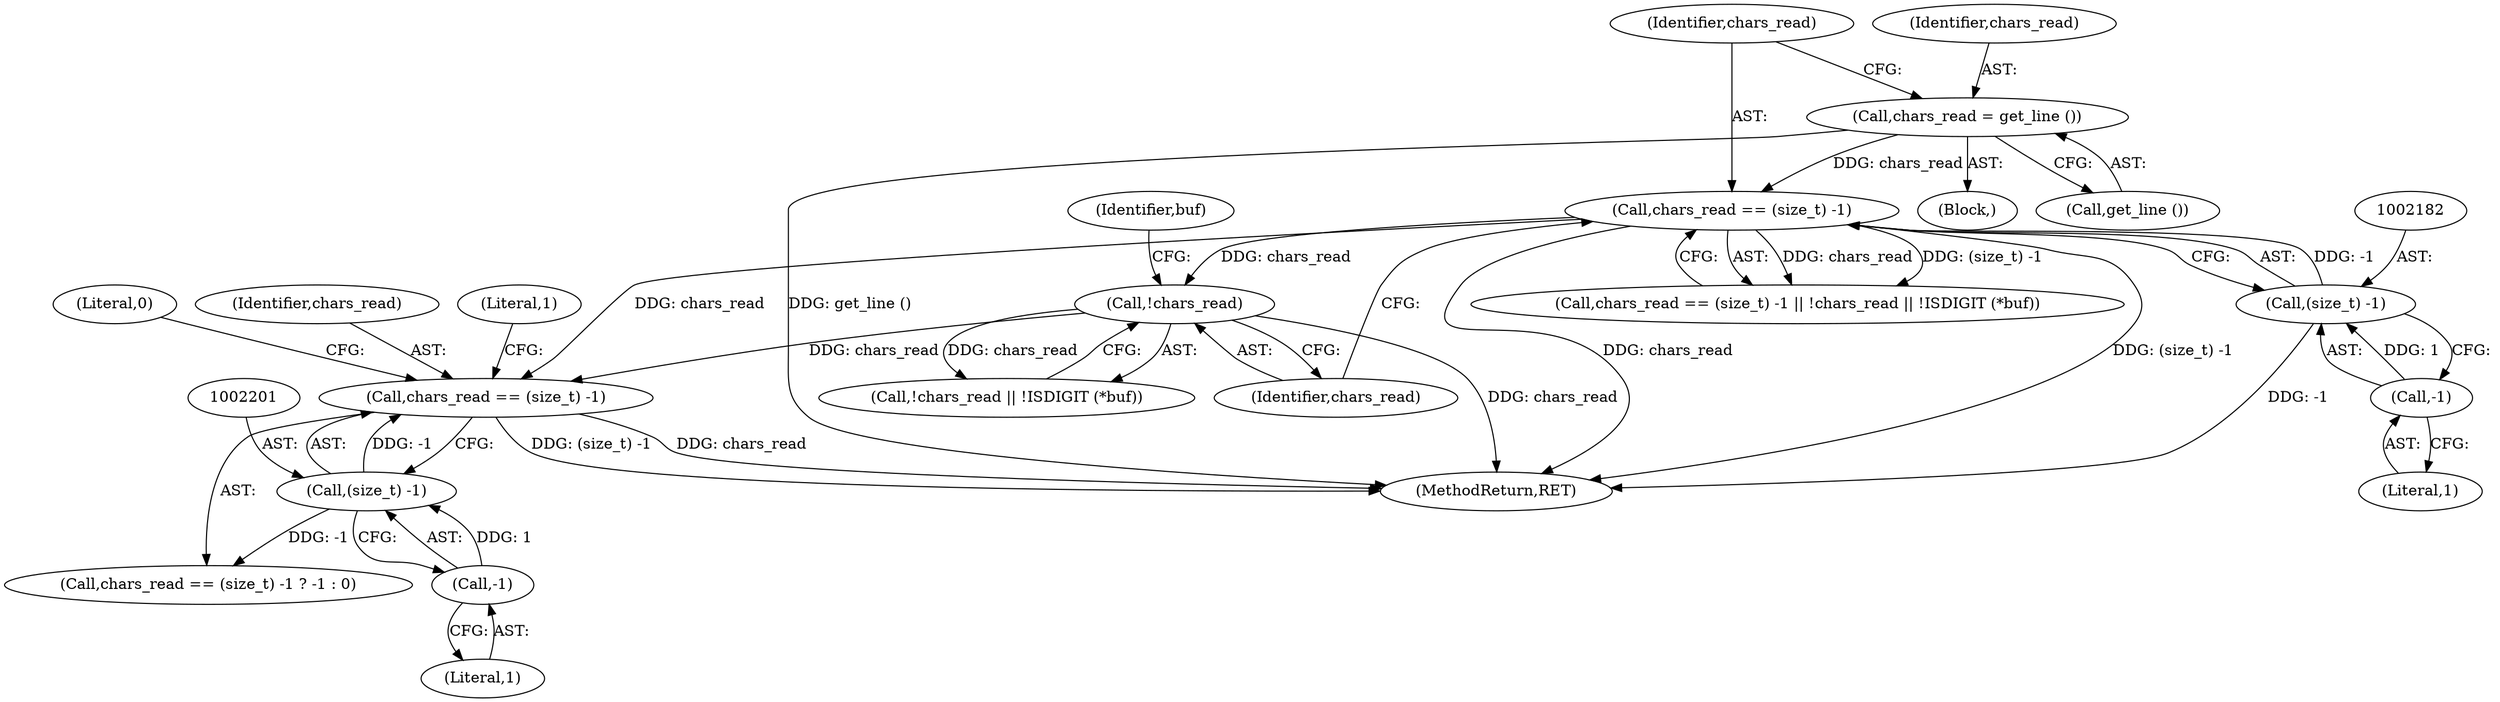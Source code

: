digraph "0_savannah_0c08d7a902c6fdd49b704623a12d8d672ef18944@API" {
"1002198" [label="(Call,chars_read == (size_t) -1)"];
"1002179" [label="(Call,chars_read == (size_t) -1)"];
"1002174" [label="(Call,chars_read = get_line ())"];
"1002181" [label="(Call,(size_t) -1)"];
"1002183" [label="(Call,-1)"];
"1002186" [label="(Call,!chars_read)"];
"1002200" [label="(Call,(size_t) -1)"];
"1002202" [label="(Call,-1)"];
"1002772" [label="(MethodReturn,RET)"];
"1002187" [label="(Identifier,chars_read)"];
"1002198" [label="(Call,chars_read == (size_t) -1)"];
"1002186" [label="(Call,!chars_read)"];
"1002206" [label="(Literal,0)"];
"1002203" [label="(Literal,1)"];
"1002184" [label="(Literal,1)"];
"1002180" [label="(Identifier,chars_read)"];
"1002179" [label="(Call,chars_read == (size_t) -1)"];
"1002202" [label="(Call,-1)"];
"1002199" [label="(Identifier,chars_read)"];
"1002178" [label="(Call,chars_read == (size_t) -1 || !chars_read || !ISDIGIT (*buf))"];
"1002185" [label="(Call,!chars_read || !ISDIGIT (*buf))"];
"1002183" [label="(Call,-1)"];
"1002159" [label="(Block,)"];
"1002191" [label="(Identifier,buf)"];
"1002181" [label="(Call,(size_t) -1)"];
"1002176" [label="(Call,get_line ())"];
"1002197" [label="(Call,chars_read == (size_t) -1 ? -1 : 0)"];
"1002205" [label="(Literal,1)"];
"1002174" [label="(Call,chars_read = get_line ())"];
"1002200" [label="(Call,(size_t) -1)"];
"1002175" [label="(Identifier,chars_read)"];
"1002198" -> "1002197"  [label="AST: "];
"1002198" -> "1002200"  [label="CFG: "];
"1002199" -> "1002198"  [label="AST: "];
"1002200" -> "1002198"  [label="AST: "];
"1002205" -> "1002198"  [label="CFG: "];
"1002206" -> "1002198"  [label="CFG: "];
"1002198" -> "1002772"  [label="DDG: (size_t) -1"];
"1002198" -> "1002772"  [label="DDG: chars_read"];
"1002179" -> "1002198"  [label="DDG: chars_read"];
"1002186" -> "1002198"  [label="DDG: chars_read"];
"1002200" -> "1002198"  [label="DDG: -1"];
"1002179" -> "1002178"  [label="AST: "];
"1002179" -> "1002181"  [label="CFG: "];
"1002180" -> "1002179"  [label="AST: "];
"1002181" -> "1002179"  [label="AST: "];
"1002187" -> "1002179"  [label="CFG: "];
"1002178" -> "1002179"  [label="CFG: "];
"1002179" -> "1002772"  [label="DDG: (size_t) -1"];
"1002179" -> "1002772"  [label="DDG: chars_read"];
"1002179" -> "1002178"  [label="DDG: chars_read"];
"1002179" -> "1002178"  [label="DDG: (size_t) -1"];
"1002174" -> "1002179"  [label="DDG: chars_read"];
"1002181" -> "1002179"  [label="DDG: -1"];
"1002179" -> "1002186"  [label="DDG: chars_read"];
"1002174" -> "1002159"  [label="AST: "];
"1002174" -> "1002176"  [label="CFG: "];
"1002175" -> "1002174"  [label="AST: "];
"1002176" -> "1002174"  [label="AST: "];
"1002180" -> "1002174"  [label="CFG: "];
"1002174" -> "1002772"  [label="DDG: get_line ()"];
"1002181" -> "1002183"  [label="CFG: "];
"1002182" -> "1002181"  [label="AST: "];
"1002183" -> "1002181"  [label="AST: "];
"1002181" -> "1002772"  [label="DDG: -1"];
"1002183" -> "1002181"  [label="DDG: 1"];
"1002183" -> "1002184"  [label="CFG: "];
"1002184" -> "1002183"  [label="AST: "];
"1002186" -> "1002185"  [label="AST: "];
"1002186" -> "1002187"  [label="CFG: "];
"1002187" -> "1002186"  [label="AST: "];
"1002191" -> "1002186"  [label="CFG: "];
"1002185" -> "1002186"  [label="CFG: "];
"1002186" -> "1002772"  [label="DDG: chars_read"];
"1002186" -> "1002185"  [label="DDG: chars_read"];
"1002200" -> "1002202"  [label="CFG: "];
"1002201" -> "1002200"  [label="AST: "];
"1002202" -> "1002200"  [label="AST: "];
"1002200" -> "1002197"  [label="DDG: -1"];
"1002202" -> "1002200"  [label="DDG: 1"];
"1002202" -> "1002203"  [label="CFG: "];
"1002203" -> "1002202"  [label="AST: "];
}
